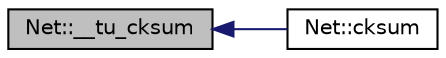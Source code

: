 digraph G
{
  edge [fontname="Helvetica",fontsize="10",labelfontname="Helvetica",labelfontsize="10"];
  node [fontname="Helvetica",fontsize="10",shape=record];
  rankdir=LR;
  Node1 [label="Net::__tu_cksum",height=0.2,width=0.4,color="black", fillcolor="grey75", style="filled" fontcolor="black"];
  Node1 -> Node2 [dir=back,color="midnightblue",fontsize="10",style="solid",fontname="Helvetica"];
  Node2 [label="Net::cksum",height=0.2,width=0.4,color="black", fillcolor="white", style="filled",URL="$namespaceNet.html#ac84753b54a83d2be58b29ad2e9aa0fa4"];
}
